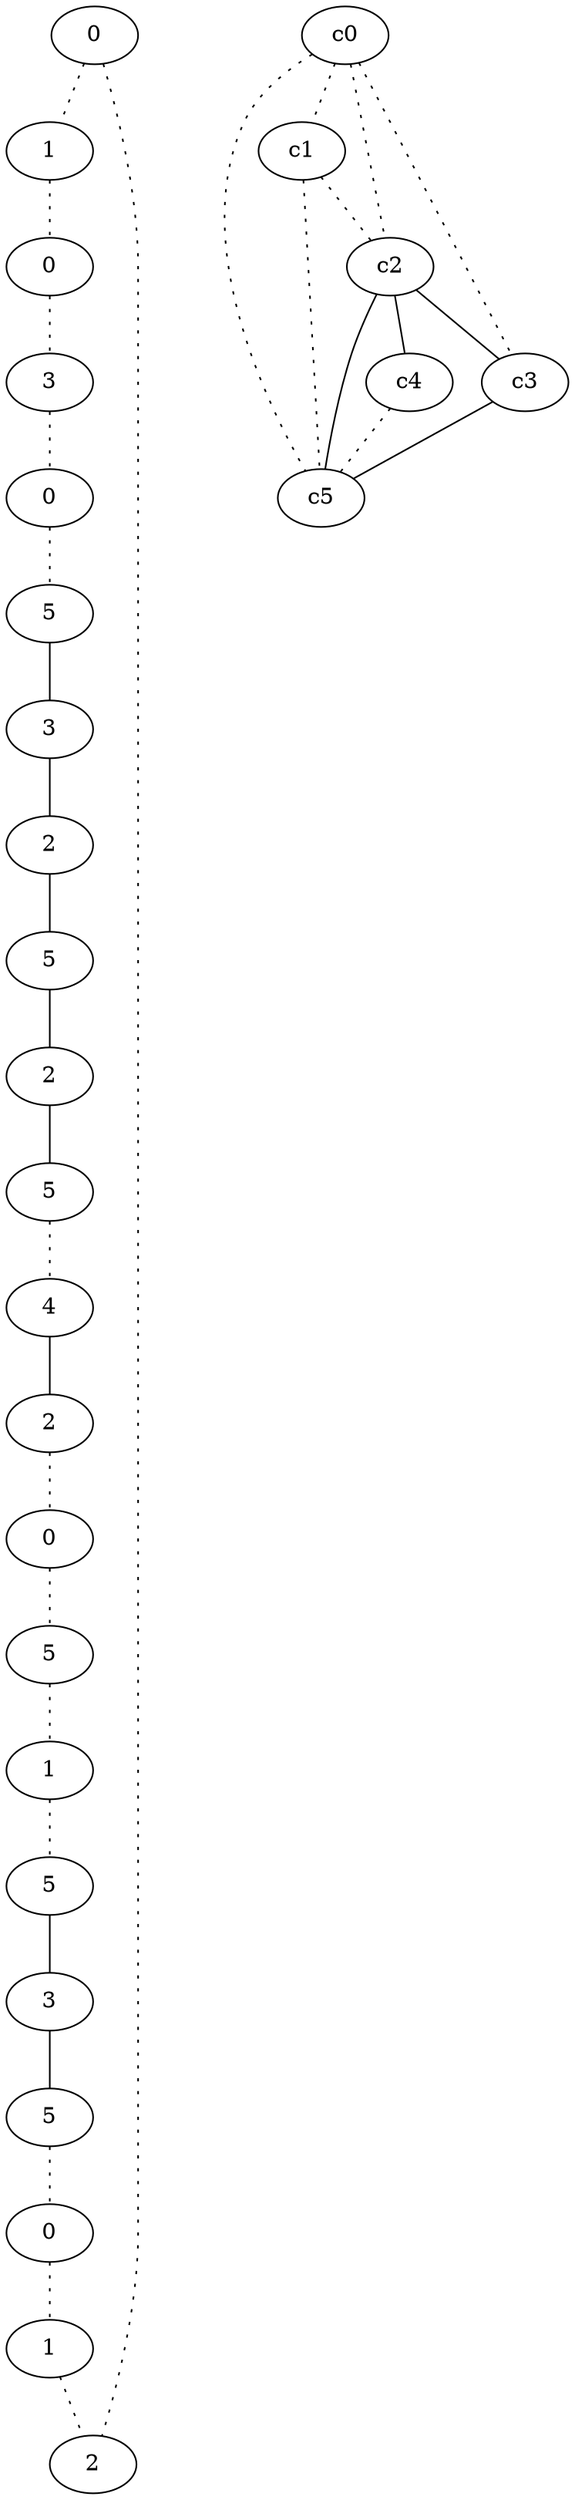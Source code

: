 graph {
a0[label=0];
a1[label=1];
a2[label=0];
a3[label=3];
a4[label=0];
a5[label=5];
a6[label=3];
a7[label=2];
a8[label=5];
a9[label=2];
a10[label=5];
a11[label=4];
a12[label=2];
a13[label=0];
a14[label=5];
a15[label=1];
a16[label=5];
a17[label=3];
a18[label=5];
a19[label=0];
a20[label=1];
a21[label=2];
a0 -- a1 [style=dotted];
a0 -- a21 [style=dotted];
a1 -- a2 [style=dotted];
a2 -- a3 [style=dotted];
a3 -- a4 [style=dotted];
a4 -- a5 [style=dotted];
a5 -- a6;
a6 -- a7;
a7 -- a8;
a8 -- a9;
a9 -- a10;
a10 -- a11 [style=dotted];
a11 -- a12;
a12 -- a13 [style=dotted];
a13 -- a14 [style=dotted];
a14 -- a15 [style=dotted];
a15 -- a16 [style=dotted];
a16 -- a17;
a17 -- a18;
a18 -- a19 [style=dotted];
a19 -- a20 [style=dotted];
a20 -- a21 [style=dotted];
c0 -- c1 [style=dotted];
c0 -- c2 [style=dotted];
c0 -- c3 [style=dotted];
c0 -- c5 [style=dotted];
c1 -- c2 [style=dotted];
c1 -- c5 [style=dotted];
c2 -- c3;
c2 -- c4;
c2 -- c5;
c3 -- c5;
c4 -- c5 [style=dotted];
}
